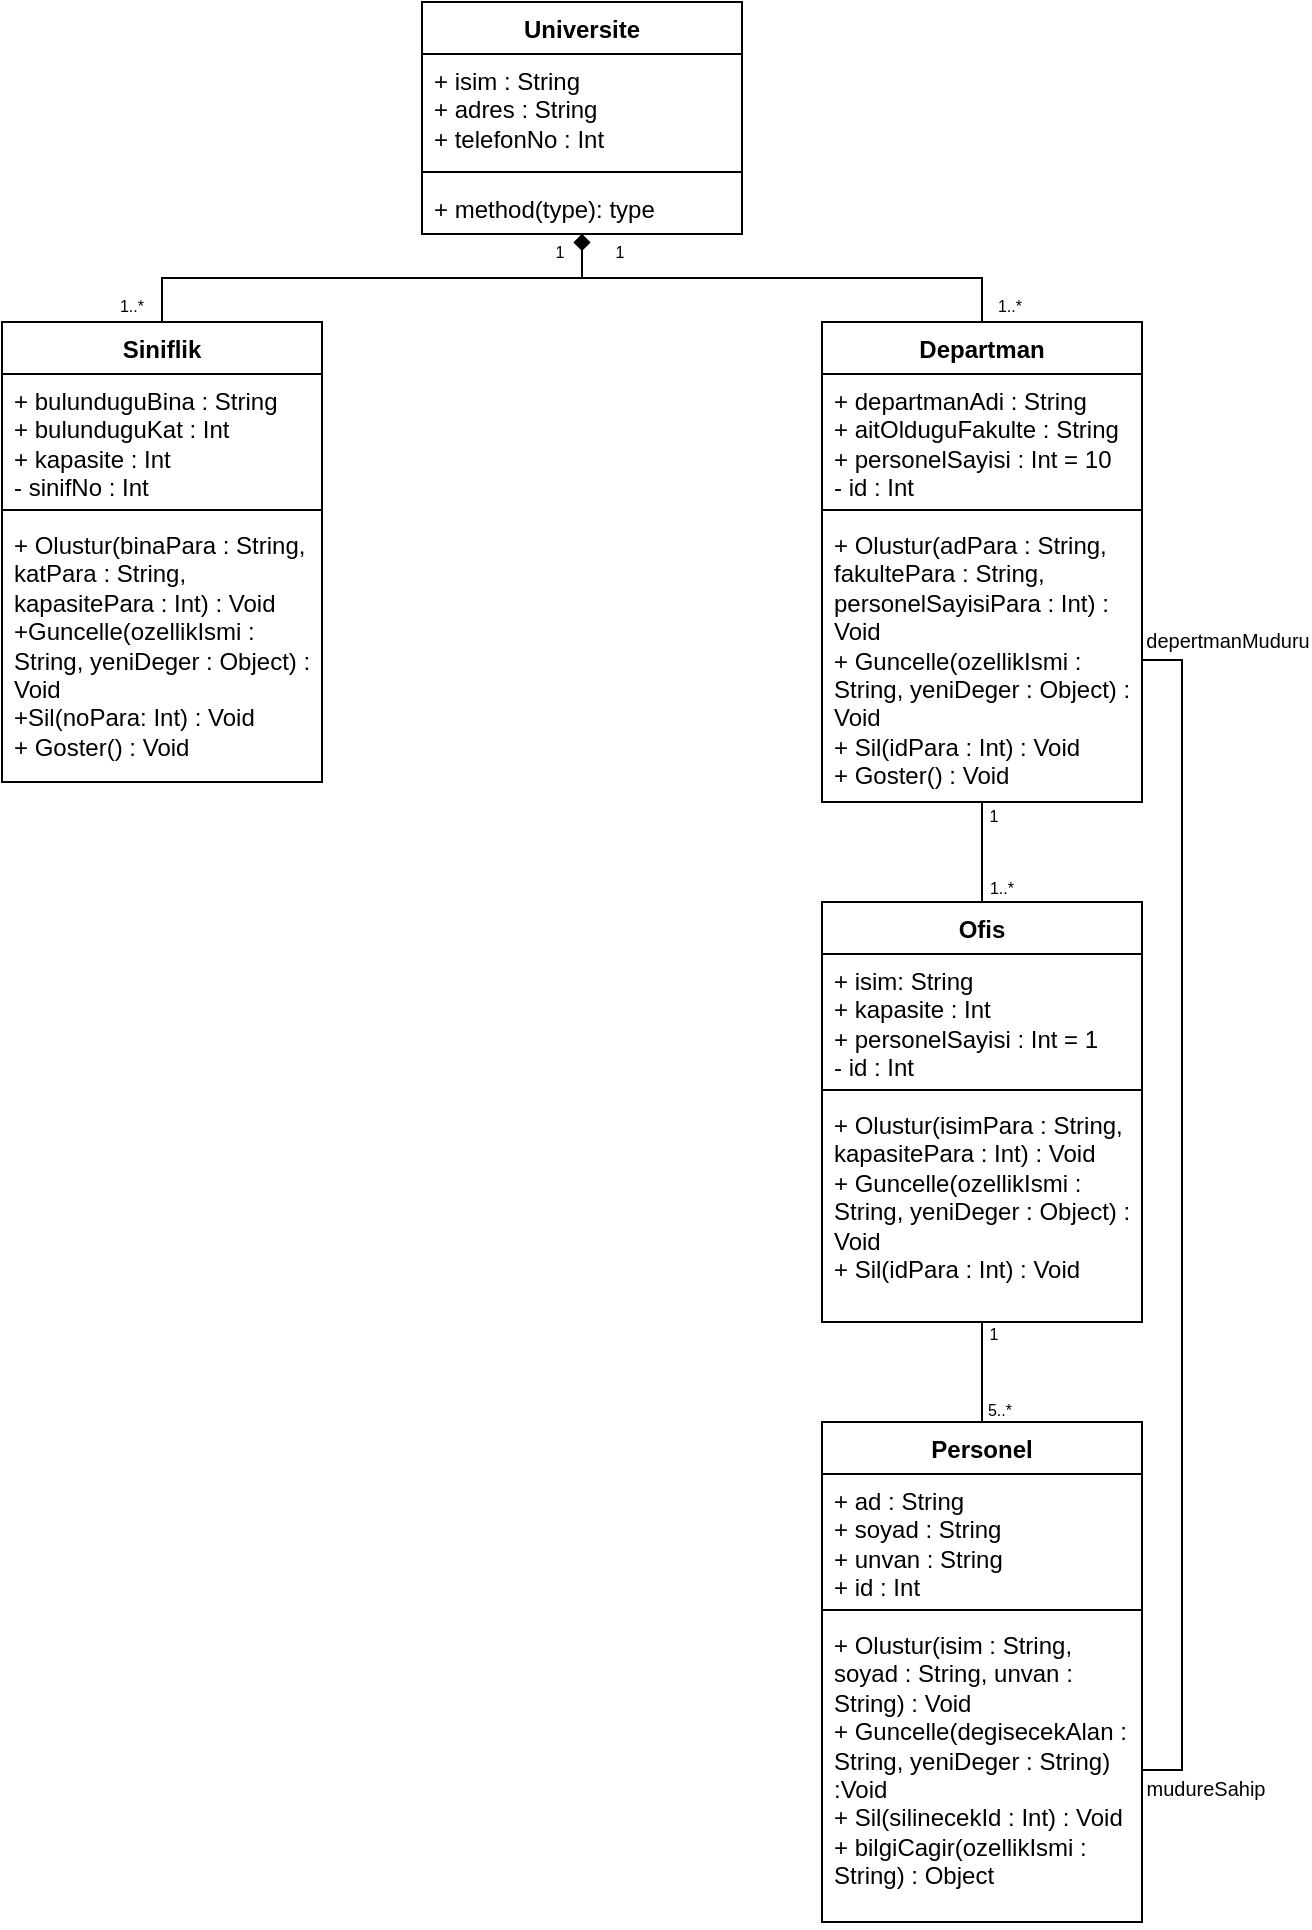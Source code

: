 <mxfile version="21.6.1" type="device">
  <diagram name="Page-1" id="zwm6t8BEow-w8ZJWur-N">
    <mxGraphModel dx="977" dy="564" grid="1" gridSize="10" guides="1" tooltips="1" connect="1" arrows="1" fold="1" page="1" pageScale="1" pageWidth="850" pageHeight="1100" math="0" shadow="0">
      <root>
        <mxCell id="0" />
        <mxCell id="1" parent="0" />
        <mxCell id="azqIGX8xGsqhrgldOKSe-1" value="Universite" style="swimlane;fontStyle=1;align=center;verticalAlign=top;childLayout=stackLayout;horizontal=1;startSize=26;horizontalStack=0;resizeParent=1;resizeParentMax=0;resizeLast=0;collapsible=1;marginBottom=0;whiteSpace=wrap;html=1;" parent="1" vertex="1">
          <mxGeometry x="260" y="40" width="160" height="116" as="geometry" />
        </mxCell>
        <mxCell id="azqIGX8xGsqhrgldOKSe-2" value="+ isim : String&lt;br&gt;+ adres : String&lt;br&gt;+ telefonNo : Int" style="text;strokeColor=none;fillColor=none;align=left;verticalAlign=top;spacingLeft=4;spacingRight=4;overflow=hidden;rotatable=0;points=[[0,0.5],[1,0.5]];portConstraint=eastwest;whiteSpace=wrap;html=1;" parent="azqIGX8xGsqhrgldOKSe-1" vertex="1">
          <mxGeometry y="26" width="160" height="54" as="geometry" />
        </mxCell>
        <mxCell id="azqIGX8xGsqhrgldOKSe-3" value="" style="line;strokeWidth=1;fillColor=none;align=left;verticalAlign=middle;spacingTop=-1;spacingLeft=3;spacingRight=3;rotatable=0;labelPosition=right;points=[];portConstraint=eastwest;strokeColor=inherit;" parent="azqIGX8xGsqhrgldOKSe-1" vertex="1">
          <mxGeometry y="80" width="160" height="10" as="geometry" />
        </mxCell>
        <mxCell id="azqIGX8xGsqhrgldOKSe-4" value="+ method(type): type" style="text;strokeColor=none;fillColor=none;align=left;verticalAlign=top;spacingLeft=4;spacingRight=4;overflow=hidden;rotatable=0;points=[[0,0.5],[1,0.5]];portConstraint=eastwest;whiteSpace=wrap;html=1;" parent="azqIGX8xGsqhrgldOKSe-1" vertex="1">
          <mxGeometry y="90" width="160" height="26" as="geometry" />
        </mxCell>
        <mxCell id="azqIGX8xGsqhrgldOKSe-9" style="edgeStyle=orthogonalEdgeStyle;rounded=0;orthogonalLoop=1;jettySize=auto;html=1;exitX=0.5;exitY=0;exitDx=0;exitDy=0;endArrow=diamond;endFill=1;" parent="1" source="azqIGX8xGsqhrgldOKSe-5" target="azqIGX8xGsqhrgldOKSe-1" edge="1">
          <mxGeometry relative="1" as="geometry" />
        </mxCell>
        <mxCell id="azqIGX8xGsqhrgldOKSe-5" value="Siniflik" style="swimlane;fontStyle=1;align=center;verticalAlign=top;childLayout=stackLayout;horizontal=1;startSize=26;horizontalStack=0;resizeParent=1;resizeParentMax=0;resizeLast=0;collapsible=1;marginBottom=0;whiteSpace=wrap;html=1;" parent="1" vertex="1">
          <mxGeometry x="50" y="200" width="160" height="230" as="geometry" />
        </mxCell>
        <mxCell id="azqIGX8xGsqhrgldOKSe-6" value="+ bulunduguBina : String&lt;br&gt;+ bulunduguKat : Int&lt;br&gt;+ kapasite : Int&lt;br&gt;- sinifNo : Int" style="text;strokeColor=none;fillColor=none;align=left;verticalAlign=top;spacingLeft=4;spacingRight=4;overflow=hidden;rotatable=0;points=[[0,0.5],[1,0.5]];portConstraint=eastwest;whiteSpace=wrap;html=1;" parent="azqIGX8xGsqhrgldOKSe-5" vertex="1">
          <mxGeometry y="26" width="160" height="64" as="geometry" />
        </mxCell>
        <mxCell id="azqIGX8xGsqhrgldOKSe-7" value="" style="line;strokeWidth=1;fillColor=none;align=left;verticalAlign=middle;spacingTop=-1;spacingLeft=3;spacingRight=3;rotatable=0;labelPosition=right;points=[];portConstraint=eastwest;strokeColor=inherit;" parent="azqIGX8xGsqhrgldOKSe-5" vertex="1">
          <mxGeometry y="90" width="160" height="8" as="geometry" />
        </mxCell>
        <mxCell id="azqIGX8xGsqhrgldOKSe-8" value="+ Olustur(binaPara : String, katPara : String, kapasitePara : Int) : Void&lt;br&gt;+Guncelle(ozellikIsmi : String, yeniDeger : Object) : Void&lt;br&gt;+Sil(noPara: Int) : Void&lt;br&gt;+ Goster() : Void" style="text;strokeColor=none;fillColor=none;align=left;verticalAlign=top;spacingLeft=4;spacingRight=4;overflow=hidden;rotatable=0;points=[[0,0.5],[1,0.5]];portConstraint=eastwest;whiteSpace=wrap;html=1;" parent="azqIGX8xGsqhrgldOKSe-5" vertex="1">
          <mxGeometry y="98" width="160" height="132" as="geometry" />
        </mxCell>
        <mxCell id="azqIGX8xGsqhrgldOKSe-23" style="edgeStyle=orthogonalEdgeStyle;rounded=0;orthogonalLoop=1;jettySize=auto;html=1;exitX=0.5;exitY=0;exitDx=0;exitDy=0;endArrow=none;endFill=0;verticalAlign=middle;horizontal=1;" parent="1" source="azqIGX8xGsqhrgldOKSe-11" target="azqIGX8xGsqhrgldOKSe-18" edge="1">
          <mxGeometry relative="1" as="geometry" />
        </mxCell>
        <mxCell id="azqIGX8xGsqhrgldOKSe-11" value="Ofis" style="swimlane;fontStyle=1;align=center;verticalAlign=top;childLayout=stackLayout;horizontal=1;startSize=26;horizontalStack=0;resizeParent=1;resizeParentMax=0;resizeLast=0;collapsible=1;marginBottom=0;whiteSpace=wrap;html=1;" parent="1" vertex="1">
          <mxGeometry x="460" y="490" width="160" height="210" as="geometry" />
        </mxCell>
        <mxCell id="azqIGX8xGsqhrgldOKSe-12" value="+ isim: String&lt;br&gt;+ kapasite : Int&lt;br&gt;+ personelSayisi : Int = 1&lt;br&gt;- id : Int" style="text;strokeColor=none;fillColor=none;align=left;verticalAlign=top;spacingLeft=4;spacingRight=4;overflow=hidden;rotatable=0;points=[[0,0.5],[1,0.5]];portConstraint=eastwest;whiteSpace=wrap;html=1;" parent="azqIGX8xGsqhrgldOKSe-11" vertex="1">
          <mxGeometry y="26" width="160" height="64" as="geometry" />
        </mxCell>
        <mxCell id="azqIGX8xGsqhrgldOKSe-13" value="" style="line;strokeWidth=1;fillColor=none;align=left;verticalAlign=middle;spacingTop=-1;spacingLeft=3;spacingRight=3;rotatable=0;labelPosition=right;points=[];portConstraint=eastwest;strokeColor=inherit;" parent="azqIGX8xGsqhrgldOKSe-11" vertex="1">
          <mxGeometry y="90" width="160" height="8" as="geometry" />
        </mxCell>
        <mxCell id="azqIGX8xGsqhrgldOKSe-14" value="+ Olustur(isimPara : String, kapasitePara : Int) : Void&lt;br&gt;+ Guncelle(ozellikIsmi : String, yeniDeger : Object) : Void&lt;br&gt;+ Sil(idPara : Int) : Void" style="text;strokeColor=none;fillColor=none;align=left;verticalAlign=top;spacingLeft=4;spacingRight=4;overflow=hidden;rotatable=0;points=[[0,0.5],[1,0.5]];portConstraint=eastwest;whiteSpace=wrap;html=1;" parent="azqIGX8xGsqhrgldOKSe-11" vertex="1">
          <mxGeometry y="98" width="160" height="112" as="geometry" />
        </mxCell>
        <mxCell id="azqIGX8xGsqhrgldOKSe-22" style="edgeStyle=orthogonalEdgeStyle;rounded=0;orthogonalLoop=1;jettySize=auto;html=1;exitX=0.5;exitY=0;exitDx=0;exitDy=0;endArrow=diamond;endFill=1;" parent="1" source="azqIGX8xGsqhrgldOKSe-18" target="azqIGX8xGsqhrgldOKSe-1" edge="1">
          <mxGeometry relative="1" as="geometry" />
        </mxCell>
        <mxCell id="azqIGX8xGsqhrgldOKSe-18" value="Departman" style="swimlane;fontStyle=1;align=center;verticalAlign=top;childLayout=stackLayout;horizontal=1;startSize=26;horizontalStack=0;resizeParent=1;resizeParentMax=0;resizeLast=0;collapsible=1;marginBottom=0;whiteSpace=wrap;html=1;" parent="1" vertex="1">
          <mxGeometry x="460" y="200" width="160" height="240" as="geometry" />
        </mxCell>
        <mxCell id="azqIGX8xGsqhrgldOKSe-19" value="+ departmanAdi : String&lt;br&gt;+ aitOlduguFakulte : String&lt;br&gt;+ personelSayisi : Int = 10&lt;br&gt;- id : Int" style="text;strokeColor=none;fillColor=none;align=left;verticalAlign=top;spacingLeft=4;spacingRight=4;overflow=hidden;rotatable=0;points=[[0,0.5],[1,0.5]];portConstraint=eastwest;whiteSpace=wrap;html=1;" parent="azqIGX8xGsqhrgldOKSe-18" vertex="1">
          <mxGeometry y="26" width="160" height="64" as="geometry" />
        </mxCell>
        <mxCell id="azqIGX8xGsqhrgldOKSe-20" value="" style="line;strokeWidth=1;fillColor=none;align=left;verticalAlign=middle;spacingTop=-1;spacingLeft=3;spacingRight=3;rotatable=0;labelPosition=right;points=[];portConstraint=eastwest;strokeColor=inherit;" parent="azqIGX8xGsqhrgldOKSe-18" vertex="1">
          <mxGeometry y="90" width="160" height="8" as="geometry" />
        </mxCell>
        <mxCell id="azqIGX8xGsqhrgldOKSe-21" value="+ Olustur(adPara : String, fakultePara : String, personelSayisiPara : Int) : Void&lt;br&gt;+ Guncelle(ozellikIsmi : String, yeniDeger : Object) : Void&lt;br&gt;+ Sil(idPara : Int) : Void&lt;br&gt;+ Goster() : Void" style="text;strokeColor=none;fillColor=none;align=left;verticalAlign=top;spacingLeft=4;spacingRight=4;overflow=hidden;rotatable=0;points=[[0,0.5],[1,0.5]];portConstraint=eastwest;whiteSpace=wrap;html=1;" parent="azqIGX8xGsqhrgldOKSe-18" vertex="1">
          <mxGeometry y="98" width="160" height="142" as="geometry" />
        </mxCell>
        <mxCell id="azqIGX8xGsqhrgldOKSe-29" style="edgeStyle=orthogonalEdgeStyle;rounded=0;orthogonalLoop=1;jettySize=auto;html=1;exitX=0.5;exitY=0;exitDx=0;exitDy=0;endArrow=none;endFill=0;strokeColor=default;" parent="1" source="azqIGX8xGsqhrgldOKSe-24" target="azqIGX8xGsqhrgldOKSe-11" edge="1">
          <mxGeometry relative="1" as="geometry" />
        </mxCell>
        <mxCell id="azqIGX8xGsqhrgldOKSe-24" value="Personel" style="swimlane;fontStyle=1;align=center;verticalAlign=top;childLayout=stackLayout;horizontal=1;startSize=26;horizontalStack=0;resizeParent=1;resizeParentMax=0;resizeLast=0;collapsible=1;marginBottom=0;whiteSpace=wrap;html=1;" parent="1" vertex="1">
          <mxGeometry x="460" y="750" width="160" height="250" as="geometry" />
        </mxCell>
        <mxCell id="azqIGX8xGsqhrgldOKSe-25" value="+ ad : String&lt;br&gt;+ soyad : String&lt;br&gt;+ unvan : String&lt;br&gt;+ id : Int" style="text;strokeColor=none;fillColor=none;align=left;verticalAlign=top;spacingLeft=4;spacingRight=4;overflow=hidden;rotatable=0;points=[[0,0.5],[1,0.5]];portConstraint=eastwest;whiteSpace=wrap;html=1;" parent="azqIGX8xGsqhrgldOKSe-24" vertex="1">
          <mxGeometry y="26" width="160" height="64" as="geometry" />
        </mxCell>
        <mxCell id="azqIGX8xGsqhrgldOKSe-26" value="" style="line;strokeWidth=1;fillColor=none;align=left;verticalAlign=middle;spacingTop=-1;spacingLeft=3;spacingRight=3;rotatable=0;labelPosition=right;points=[];portConstraint=eastwest;strokeColor=inherit;" parent="azqIGX8xGsqhrgldOKSe-24" vertex="1">
          <mxGeometry y="90" width="160" height="8" as="geometry" />
        </mxCell>
        <mxCell id="azqIGX8xGsqhrgldOKSe-27" value="+ Olustur(isim : String, soyad : String, unvan : String) : Void&lt;br&gt;+ Guncelle(degisecekAlan : String, yeniDeger : String) :Void&lt;br&gt;+ Sil(silinecekId : Int) : Void&lt;br&gt;+ bilgiCagir(ozellikIsmi : String) : Object" style="text;strokeColor=none;fillColor=none;align=left;verticalAlign=top;spacingLeft=4;spacingRight=4;overflow=hidden;rotatable=0;points=[[0,0.5],[1,0.5]];portConstraint=eastwest;whiteSpace=wrap;html=1;" parent="azqIGX8xGsqhrgldOKSe-24" vertex="1">
          <mxGeometry y="98" width="160" height="152" as="geometry" />
        </mxCell>
        <mxCell id="azqIGX8xGsqhrgldOKSe-30" value="1..*" style="text;html=1;strokeColor=none;fillColor=none;align=center;verticalAlign=middle;whiteSpace=wrap;rounded=0;fontSize=8;" parent="1" vertex="1">
          <mxGeometry x="100" y="187" width="30" height="10" as="geometry" />
        </mxCell>
        <mxCell id="azqIGX8xGsqhrgldOKSe-31" value="1" style="text;html=1;strokeColor=none;fillColor=none;align=center;verticalAlign=middle;whiteSpace=wrap;rounded=0;fontSize=8;" parent="1" vertex="1">
          <mxGeometry x="314" y="160" width="30" height="10" as="geometry" />
        </mxCell>
        <mxCell id="azqIGX8xGsqhrgldOKSe-32" value="1" style="text;html=1;strokeColor=none;fillColor=none;align=center;verticalAlign=middle;whiteSpace=wrap;rounded=0;fontSize=8;" parent="1" vertex="1">
          <mxGeometry x="344" y="160" width="30" height="10" as="geometry" />
        </mxCell>
        <mxCell id="azqIGX8xGsqhrgldOKSe-33" value="1..*" style="text;html=1;strokeColor=none;fillColor=none;align=center;verticalAlign=middle;whiteSpace=wrap;rounded=0;fontSize=8;" parent="1" vertex="1">
          <mxGeometry x="539" y="187" width="30" height="10" as="geometry" />
        </mxCell>
        <mxCell id="azqIGX8xGsqhrgldOKSe-34" value="1..*" style="text;html=1;strokeColor=none;fillColor=none;align=center;verticalAlign=middle;whiteSpace=wrap;rounded=0;fontSize=8;" parent="1" vertex="1">
          <mxGeometry x="535" y="478" width="30" height="10" as="geometry" />
        </mxCell>
        <mxCell id="azqIGX8xGsqhrgldOKSe-35" value="1" style="text;html=1;strokeColor=none;fillColor=none;align=center;verticalAlign=middle;whiteSpace=wrap;rounded=0;fontSize=8;" parent="1" vertex="1">
          <mxGeometry x="531" y="442" width="30" height="10" as="geometry" />
        </mxCell>
        <mxCell id="azqIGX8xGsqhrgldOKSe-36" value="5..*" style="text;html=1;strokeColor=none;fillColor=none;align=center;verticalAlign=middle;whiteSpace=wrap;rounded=0;fontSize=8;" parent="1" vertex="1">
          <mxGeometry x="534" y="739" width="30" height="10" as="geometry" />
        </mxCell>
        <mxCell id="azqIGX8xGsqhrgldOKSe-38" value="1" style="text;html=1;strokeColor=none;fillColor=none;align=center;verticalAlign=middle;whiteSpace=wrap;rounded=0;fontSize=8;" parent="1" vertex="1">
          <mxGeometry x="531" y="701" width="30" height="10" as="geometry" />
        </mxCell>
        <mxCell id="tvBkli0WMKJjbFBxzMoa-2" style="edgeStyle=orthogonalEdgeStyle;rounded=0;orthogonalLoop=1;jettySize=auto;html=1;exitX=1;exitY=0.5;exitDx=0;exitDy=0;endArrow=none;endFill=0;" edge="1" parent="1" source="azqIGX8xGsqhrgldOKSe-27" target="azqIGX8xGsqhrgldOKSe-21">
          <mxGeometry relative="1" as="geometry" />
        </mxCell>
        <mxCell id="tvBkli0WMKJjbFBxzMoa-4" value="depertmanMuduru" style="text;html=1;strokeColor=none;fillColor=none;align=center;verticalAlign=middle;whiteSpace=wrap;rounded=0;fontSize=10;rotation=0;" vertex="1" parent="1">
          <mxGeometry x="648" y="354" width="30" height="10" as="geometry" />
        </mxCell>
        <mxCell id="tvBkli0WMKJjbFBxzMoa-7" value="mudureSahip" style="text;html=1;strokeColor=none;fillColor=none;align=center;verticalAlign=middle;whiteSpace=wrap;rounded=0;fontSize=10;rotation=0;" vertex="1" parent="1">
          <mxGeometry x="637" y="928" width="30" height="10" as="geometry" />
        </mxCell>
      </root>
    </mxGraphModel>
  </diagram>
</mxfile>
